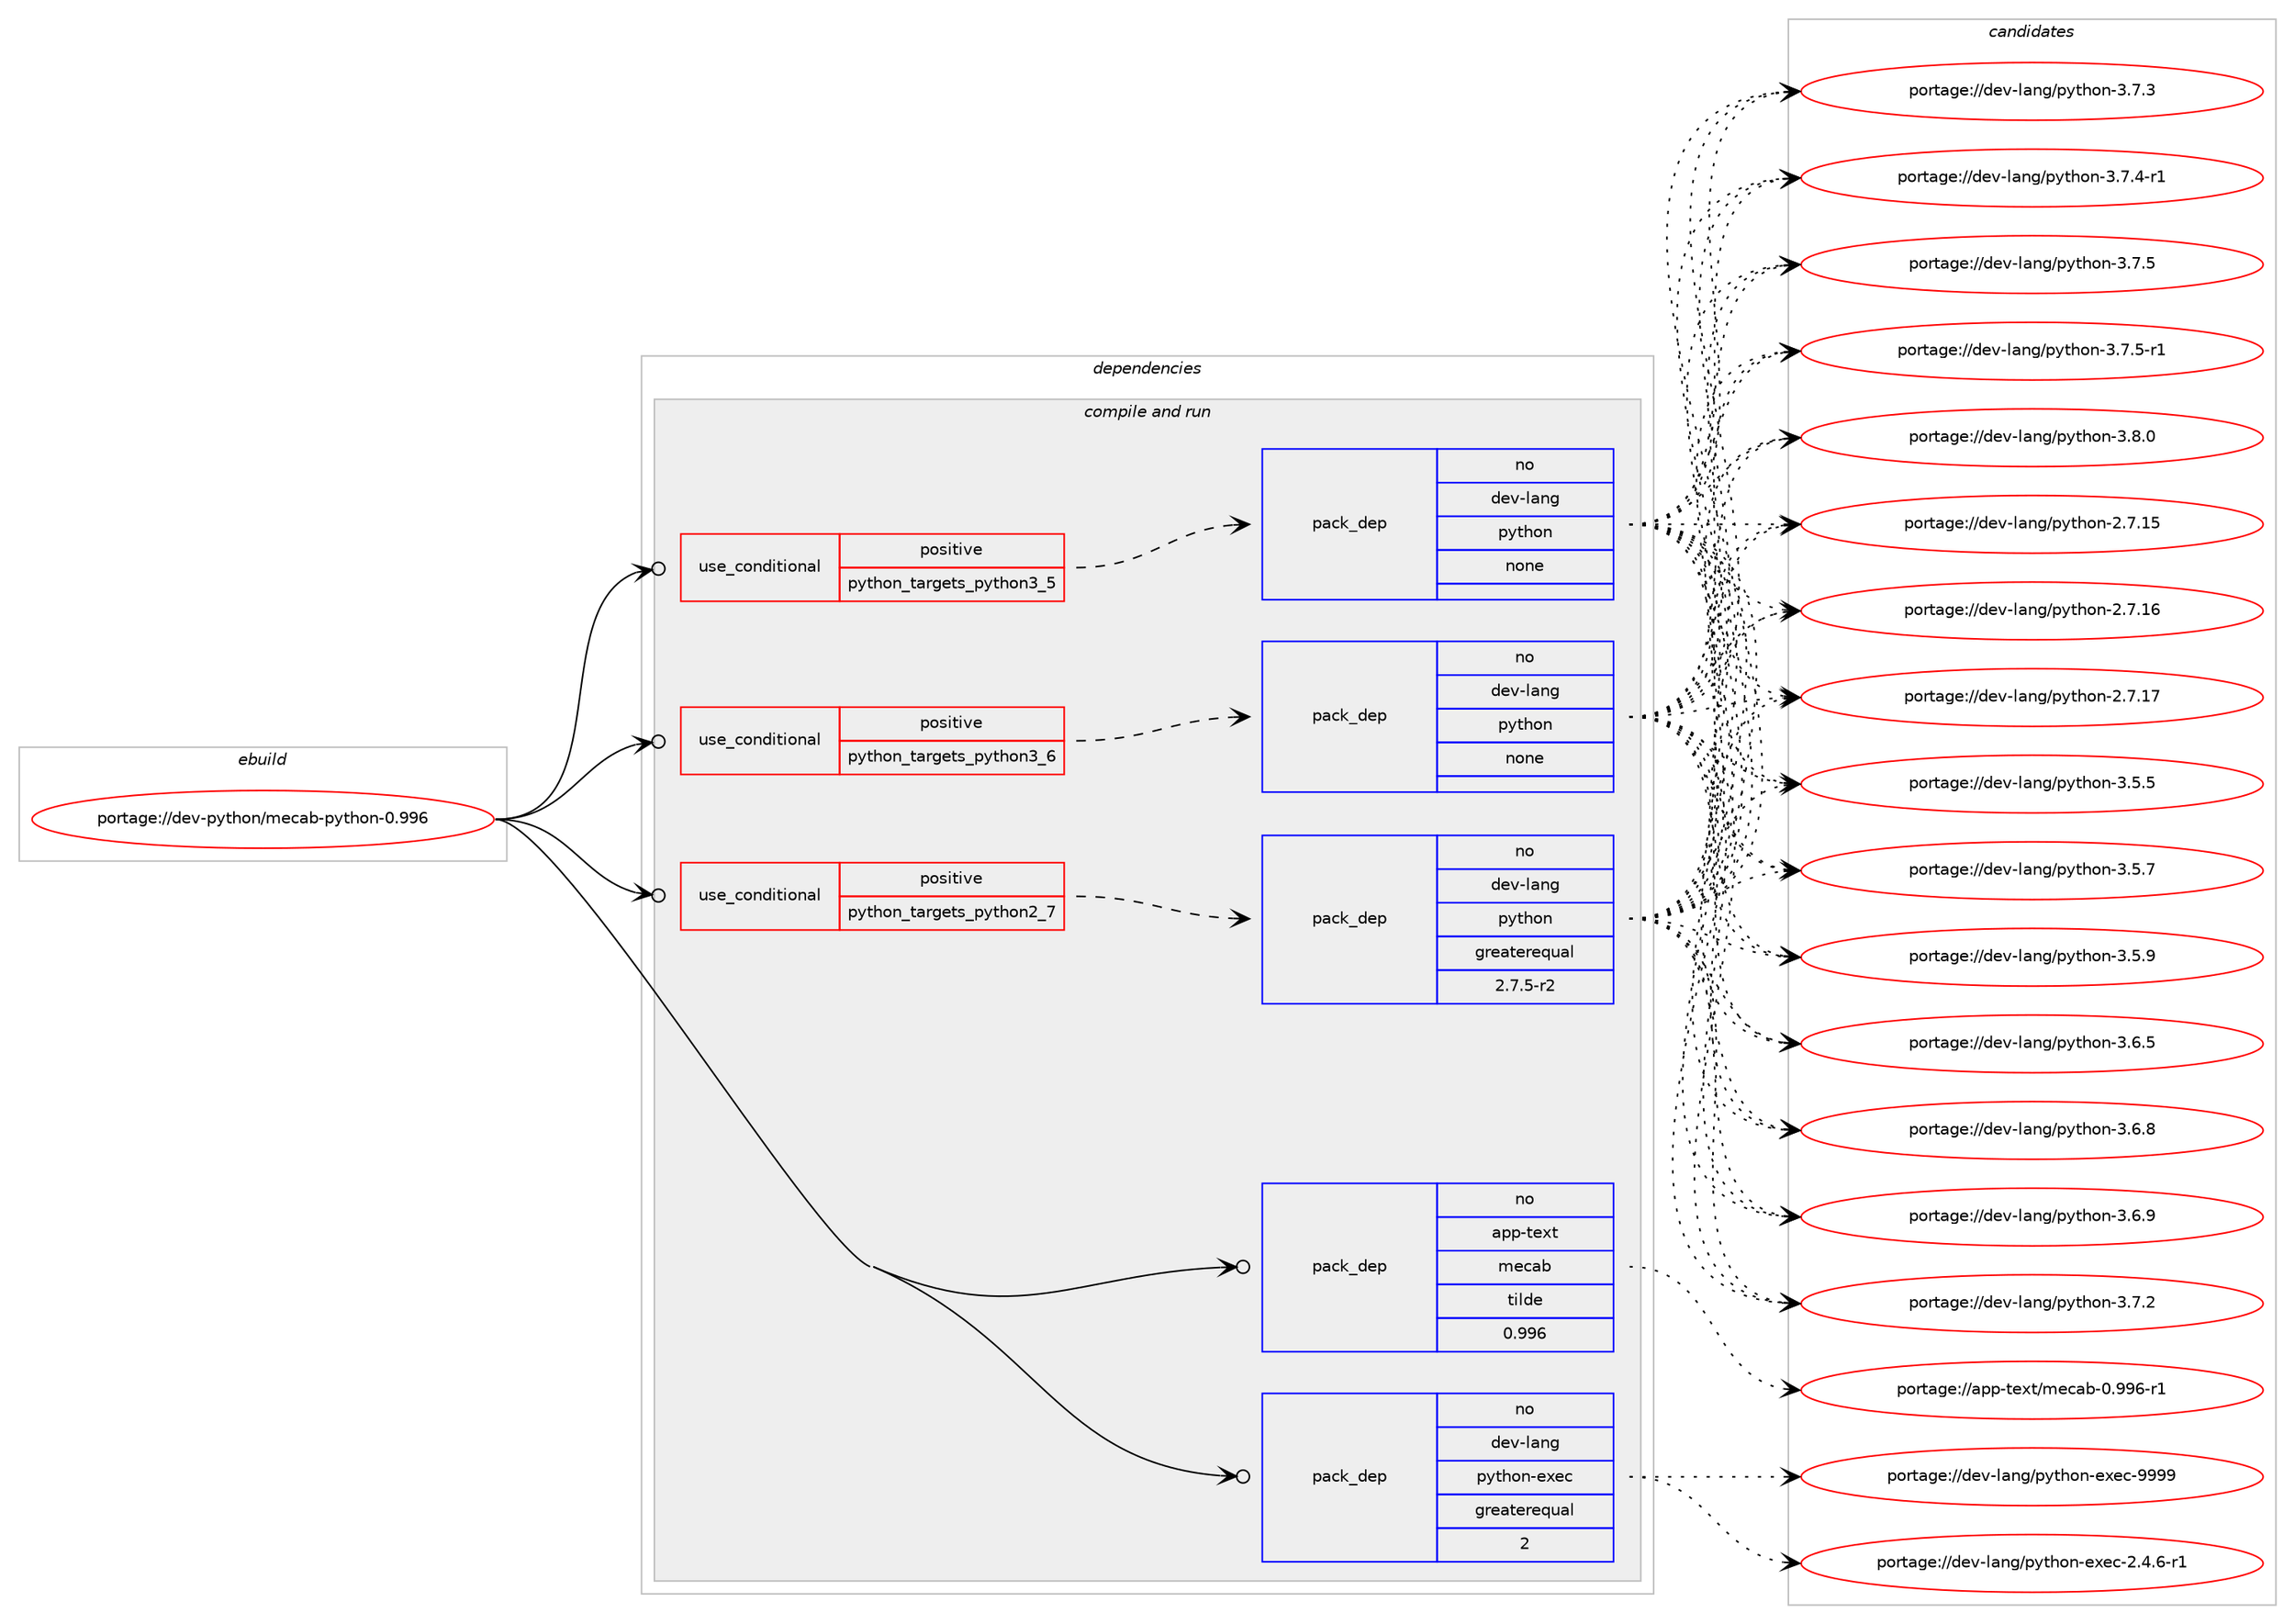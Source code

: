 digraph prolog {

# *************
# Graph options
# *************

newrank=true;
concentrate=true;
compound=true;
graph [rankdir=LR,fontname=Helvetica,fontsize=10,ranksep=1.5];#, ranksep=2.5, nodesep=0.2];
edge  [arrowhead=vee];
node  [fontname=Helvetica,fontsize=10];

# **********
# The ebuild
# **********

subgraph cluster_leftcol {
color=gray;
rank=same;
label=<<i>ebuild</i>>;
id [label="portage://dev-python/mecab-python-0.996", color=red, width=4, href="../dev-python/mecab-python-0.996.svg"];
}

# ****************
# The dependencies
# ****************

subgraph cluster_midcol {
color=gray;
label=<<i>dependencies</i>>;
subgraph cluster_compile {
fillcolor="#eeeeee";
style=filled;
label=<<i>compile</i>>;
}
subgraph cluster_compileandrun {
fillcolor="#eeeeee";
style=filled;
label=<<i>compile and run</i>>;
subgraph cond31699 {
dependency149227 [label=<<TABLE BORDER="0" CELLBORDER="1" CELLSPACING="0" CELLPADDING="4"><TR><TD ROWSPAN="3" CELLPADDING="10">use_conditional</TD></TR><TR><TD>positive</TD></TR><TR><TD>python_targets_python2_7</TD></TR></TABLE>>, shape=none, color=red];
subgraph pack114200 {
dependency149228 [label=<<TABLE BORDER="0" CELLBORDER="1" CELLSPACING="0" CELLPADDING="4" WIDTH="220"><TR><TD ROWSPAN="6" CELLPADDING="30">pack_dep</TD></TR><TR><TD WIDTH="110">no</TD></TR><TR><TD>dev-lang</TD></TR><TR><TD>python</TD></TR><TR><TD>greaterequal</TD></TR><TR><TD>2.7.5-r2</TD></TR></TABLE>>, shape=none, color=blue];
}
dependency149227:e -> dependency149228:w [weight=20,style="dashed",arrowhead="vee"];
}
id:e -> dependency149227:w [weight=20,style="solid",arrowhead="odotvee"];
subgraph cond31700 {
dependency149229 [label=<<TABLE BORDER="0" CELLBORDER="1" CELLSPACING="0" CELLPADDING="4"><TR><TD ROWSPAN="3" CELLPADDING="10">use_conditional</TD></TR><TR><TD>positive</TD></TR><TR><TD>python_targets_python3_5</TD></TR></TABLE>>, shape=none, color=red];
subgraph pack114201 {
dependency149230 [label=<<TABLE BORDER="0" CELLBORDER="1" CELLSPACING="0" CELLPADDING="4" WIDTH="220"><TR><TD ROWSPAN="6" CELLPADDING="30">pack_dep</TD></TR><TR><TD WIDTH="110">no</TD></TR><TR><TD>dev-lang</TD></TR><TR><TD>python</TD></TR><TR><TD>none</TD></TR><TR><TD></TD></TR></TABLE>>, shape=none, color=blue];
}
dependency149229:e -> dependency149230:w [weight=20,style="dashed",arrowhead="vee"];
}
id:e -> dependency149229:w [weight=20,style="solid",arrowhead="odotvee"];
subgraph cond31701 {
dependency149231 [label=<<TABLE BORDER="0" CELLBORDER="1" CELLSPACING="0" CELLPADDING="4"><TR><TD ROWSPAN="3" CELLPADDING="10">use_conditional</TD></TR><TR><TD>positive</TD></TR><TR><TD>python_targets_python3_6</TD></TR></TABLE>>, shape=none, color=red];
subgraph pack114202 {
dependency149232 [label=<<TABLE BORDER="0" CELLBORDER="1" CELLSPACING="0" CELLPADDING="4" WIDTH="220"><TR><TD ROWSPAN="6" CELLPADDING="30">pack_dep</TD></TR><TR><TD WIDTH="110">no</TD></TR><TR><TD>dev-lang</TD></TR><TR><TD>python</TD></TR><TR><TD>none</TD></TR><TR><TD></TD></TR></TABLE>>, shape=none, color=blue];
}
dependency149231:e -> dependency149232:w [weight=20,style="dashed",arrowhead="vee"];
}
id:e -> dependency149231:w [weight=20,style="solid",arrowhead="odotvee"];
subgraph pack114203 {
dependency149233 [label=<<TABLE BORDER="0" CELLBORDER="1" CELLSPACING="0" CELLPADDING="4" WIDTH="220"><TR><TD ROWSPAN="6" CELLPADDING="30">pack_dep</TD></TR><TR><TD WIDTH="110">no</TD></TR><TR><TD>app-text</TD></TR><TR><TD>mecab</TD></TR><TR><TD>tilde</TD></TR><TR><TD>0.996</TD></TR></TABLE>>, shape=none, color=blue];
}
id:e -> dependency149233:w [weight=20,style="solid",arrowhead="odotvee"];
subgraph pack114204 {
dependency149234 [label=<<TABLE BORDER="0" CELLBORDER="1" CELLSPACING="0" CELLPADDING="4" WIDTH="220"><TR><TD ROWSPAN="6" CELLPADDING="30">pack_dep</TD></TR><TR><TD WIDTH="110">no</TD></TR><TR><TD>dev-lang</TD></TR><TR><TD>python-exec</TD></TR><TR><TD>greaterequal</TD></TR><TR><TD>2</TD></TR></TABLE>>, shape=none, color=blue];
}
id:e -> dependency149234:w [weight=20,style="solid",arrowhead="odotvee"];
}
subgraph cluster_run {
fillcolor="#eeeeee";
style=filled;
label=<<i>run</i>>;
}
}

# **************
# The candidates
# **************

subgraph cluster_choices {
rank=same;
color=gray;
label=<<i>candidates</i>>;

subgraph choice114200 {
color=black;
nodesep=1;
choiceportage10010111845108971101034711212111610411111045504655464953 [label="portage://dev-lang/python-2.7.15", color=red, width=4,href="../dev-lang/python-2.7.15.svg"];
choiceportage10010111845108971101034711212111610411111045504655464954 [label="portage://dev-lang/python-2.7.16", color=red, width=4,href="../dev-lang/python-2.7.16.svg"];
choiceportage10010111845108971101034711212111610411111045504655464955 [label="portage://dev-lang/python-2.7.17", color=red, width=4,href="../dev-lang/python-2.7.17.svg"];
choiceportage100101118451089711010347112121116104111110455146534653 [label="portage://dev-lang/python-3.5.5", color=red, width=4,href="../dev-lang/python-3.5.5.svg"];
choiceportage100101118451089711010347112121116104111110455146534655 [label="portage://dev-lang/python-3.5.7", color=red, width=4,href="../dev-lang/python-3.5.7.svg"];
choiceportage100101118451089711010347112121116104111110455146534657 [label="portage://dev-lang/python-3.5.9", color=red, width=4,href="../dev-lang/python-3.5.9.svg"];
choiceportage100101118451089711010347112121116104111110455146544653 [label="portage://dev-lang/python-3.6.5", color=red, width=4,href="../dev-lang/python-3.6.5.svg"];
choiceportage100101118451089711010347112121116104111110455146544656 [label="portage://dev-lang/python-3.6.8", color=red, width=4,href="../dev-lang/python-3.6.8.svg"];
choiceportage100101118451089711010347112121116104111110455146544657 [label="portage://dev-lang/python-3.6.9", color=red, width=4,href="../dev-lang/python-3.6.9.svg"];
choiceportage100101118451089711010347112121116104111110455146554650 [label="portage://dev-lang/python-3.7.2", color=red, width=4,href="../dev-lang/python-3.7.2.svg"];
choiceportage100101118451089711010347112121116104111110455146554651 [label="portage://dev-lang/python-3.7.3", color=red, width=4,href="../dev-lang/python-3.7.3.svg"];
choiceportage1001011184510897110103471121211161041111104551465546524511449 [label="portage://dev-lang/python-3.7.4-r1", color=red, width=4,href="../dev-lang/python-3.7.4-r1.svg"];
choiceportage100101118451089711010347112121116104111110455146554653 [label="portage://dev-lang/python-3.7.5", color=red, width=4,href="../dev-lang/python-3.7.5.svg"];
choiceportage1001011184510897110103471121211161041111104551465546534511449 [label="portage://dev-lang/python-3.7.5-r1", color=red, width=4,href="../dev-lang/python-3.7.5-r1.svg"];
choiceportage100101118451089711010347112121116104111110455146564648 [label="portage://dev-lang/python-3.8.0", color=red, width=4,href="../dev-lang/python-3.8.0.svg"];
dependency149228:e -> choiceportage10010111845108971101034711212111610411111045504655464953:w [style=dotted,weight="100"];
dependency149228:e -> choiceportage10010111845108971101034711212111610411111045504655464954:w [style=dotted,weight="100"];
dependency149228:e -> choiceportage10010111845108971101034711212111610411111045504655464955:w [style=dotted,weight="100"];
dependency149228:e -> choiceportage100101118451089711010347112121116104111110455146534653:w [style=dotted,weight="100"];
dependency149228:e -> choiceportage100101118451089711010347112121116104111110455146534655:w [style=dotted,weight="100"];
dependency149228:e -> choiceportage100101118451089711010347112121116104111110455146534657:w [style=dotted,weight="100"];
dependency149228:e -> choiceportage100101118451089711010347112121116104111110455146544653:w [style=dotted,weight="100"];
dependency149228:e -> choiceportage100101118451089711010347112121116104111110455146544656:w [style=dotted,weight="100"];
dependency149228:e -> choiceportage100101118451089711010347112121116104111110455146544657:w [style=dotted,weight="100"];
dependency149228:e -> choiceportage100101118451089711010347112121116104111110455146554650:w [style=dotted,weight="100"];
dependency149228:e -> choiceportage100101118451089711010347112121116104111110455146554651:w [style=dotted,weight="100"];
dependency149228:e -> choiceportage1001011184510897110103471121211161041111104551465546524511449:w [style=dotted,weight="100"];
dependency149228:e -> choiceportage100101118451089711010347112121116104111110455146554653:w [style=dotted,weight="100"];
dependency149228:e -> choiceportage1001011184510897110103471121211161041111104551465546534511449:w [style=dotted,weight="100"];
dependency149228:e -> choiceportage100101118451089711010347112121116104111110455146564648:w [style=dotted,weight="100"];
}
subgraph choice114201 {
color=black;
nodesep=1;
choiceportage10010111845108971101034711212111610411111045504655464953 [label="portage://dev-lang/python-2.7.15", color=red, width=4,href="../dev-lang/python-2.7.15.svg"];
choiceportage10010111845108971101034711212111610411111045504655464954 [label="portage://dev-lang/python-2.7.16", color=red, width=4,href="../dev-lang/python-2.7.16.svg"];
choiceportage10010111845108971101034711212111610411111045504655464955 [label="portage://dev-lang/python-2.7.17", color=red, width=4,href="../dev-lang/python-2.7.17.svg"];
choiceportage100101118451089711010347112121116104111110455146534653 [label="portage://dev-lang/python-3.5.5", color=red, width=4,href="../dev-lang/python-3.5.5.svg"];
choiceportage100101118451089711010347112121116104111110455146534655 [label="portage://dev-lang/python-3.5.7", color=red, width=4,href="../dev-lang/python-3.5.7.svg"];
choiceportage100101118451089711010347112121116104111110455146534657 [label="portage://dev-lang/python-3.5.9", color=red, width=4,href="../dev-lang/python-3.5.9.svg"];
choiceportage100101118451089711010347112121116104111110455146544653 [label="portage://dev-lang/python-3.6.5", color=red, width=4,href="../dev-lang/python-3.6.5.svg"];
choiceportage100101118451089711010347112121116104111110455146544656 [label="portage://dev-lang/python-3.6.8", color=red, width=4,href="../dev-lang/python-3.6.8.svg"];
choiceportage100101118451089711010347112121116104111110455146544657 [label="portage://dev-lang/python-3.6.9", color=red, width=4,href="../dev-lang/python-3.6.9.svg"];
choiceportage100101118451089711010347112121116104111110455146554650 [label="portage://dev-lang/python-3.7.2", color=red, width=4,href="../dev-lang/python-3.7.2.svg"];
choiceportage100101118451089711010347112121116104111110455146554651 [label="portage://dev-lang/python-3.7.3", color=red, width=4,href="../dev-lang/python-3.7.3.svg"];
choiceportage1001011184510897110103471121211161041111104551465546524511449 [label="portage://dev-lang/python-3.7.4-r1", color=red, width=4,href="../dev-lang/python-3.7.4-r1.svg"];
choiceportage100101118451089711010347112121116104111110455146554653 [label="portage://dev-lang/python-3.7.5", color=red, width=4,href="../dev-lang/python-3.7.5.svg"];
choiceportage1001011184510897110103471121211161041111104551465546534511449 [label="portage://dev-lang/python-3.7.5-r1", color=red, width=4,href="../dev-lang/python-3.7.5-r1.svg"];
choiceportage100101118451089711010347112121116104111110455146564648 [label="portage://dev-lang/python-3.8.0", color=red, width=4,href="../dev-lang/python-3.8.0.svg"];
dependency149230:e -> choiceportage10010111845108971101034711212111610411111045504655464953:w [style=dotted,weight="100"];
dependency149230:e -> choiceportage10010111845108971101034711212111610411111045504655464954:w [style=dotted,weight="100"];
dependency149230:e -> choiceportage10010111845108971101034711212111610411111045504655464955:w [style=dotted,weight="100"];
dependency149230:e -> choiceportage100101118451089711010347112121116104111110455146534653:w [style=dotted,weight="100"];
dependency149230:e -> choiceportage100101118451089711010347112121116104111110455146534655:w [style=dotted,weight="100"];
dependency149230:e -> choiceportage100101118451089711010347112121116104111110455146534657:w [style=dotted,weight="100"];
dependency149230:e -> choiceportage100101118451089711010347112121116104111110455146544653:w [style=dotted,weight="100"];
dependency149230:e -> choiceportage100101118451089711010347112121116104111110455146544656:w [style=dotted,weight="100"];
dependency149230:e -> choiceportage100101118451089711010347112121116104111110455146544657:w [style=dotted,weight="100"];
dependency149230:e -> choiceportage100101118451089711010347112121116104111110455146554650:w [style=dotted,weight="100"];
dependency149230:e -> choiceportage100101118451089711010347112121116104111110455146554651:w [style=dotted,weight="100"];
dependency149230:e -> choiceportage1001011184510897110103471121211161041111104551465546524511449:w [style=dotted,weight="100"];
dependency149230:e -> choiceportage100101118451089711010347112121116104111110455146554653:w [style=dotted,weight="100"];
dependency149230:e -> choiceportage1001011184510897110103471121211161041111104551465546534511449:w [style=dotted,weight="100"];
dependency149230:e -> choiceportage100101118451089711010347112121116104111110455146564648:w [style=dotted,weight="100"];
}
subgraph choice114202 {
color=black;
nodesep=1;
choiceportage10010111845108971101034711212111610411111045504655464953 [label="portage://dev-lang/python-2.7.15", color=red, width=4,href="../dev-lang/python-2.7.15.svg"];
choiceportage10010111845108971101034711212111610411111045504655464954 [label="portage://dev-lang/python-2.7.16", color=red, width=4,href="../dev-lang/python-2.7.16.svg"];
choiceportage10010111845108971101034711212111610411111045504655464955 [label="portage://dev-lang/python-2.7.17", color=red, width=4,href="../dev-lang/python-2.7.17.svg"];
choiceportage100101118451089711010347112121116104111110455146534653 [label="portage://dev-lang/python-3.5.5", color=red, width=4,href="../dev-lang/python-3.5.5.svg"];
choiceportage100101118451089711010347112121116104111110455146534655 [label="portage://dev-lang/python-3.5.7", color=red, width=4,href="../dev-lang/python-3.5.7.svg"];
choiceportage100101118451089711010347112121116104111110455146534657 [label="portage://dev-lang/python-3.5.9", color=red, width=4,href="../dev-lang/python-3.5.9.svg"];
choiceportage100101118451089711010347112121116104111110455146544653 [label="portage://dev-lang/python-3.6.5", color=red, width=4,href="../dev-lang/python-3.6.5.svg"];
choiceportage100101118451089711010347112121116104111110455146544656 [label="portage://dev-lang/python-3.6.8", color=red, width=4,href="../dev-lang/python-3.6.8.svg"];
choiceportage100101118451089711010347112121116104111110455146544657 [label="portage://dev-lang/python-3.6.9", color=red, width=4,href="../dev-lang/python-3.6.9.svg"];
choiceportage100101118451089711010347112121116104111110455146554650 [label="portage://dev-lang/python-3.7.2", color=red, width=4,href="../dev-lang/python-3.7.2.svg"];
choiceportage100101118451089711010347112121116104111110455146554651 [label="portage://dev-lang/python-3.7.3", color=red, width=4,href="../dev-lang/python-3.7.3.svg"];
choiceportage1001011184510897110103471121211161041111104551465546524511449 [label="portage://dev-lang/python-3.7.4-r1", color=red, width=4,href="../dev-lang/python-3.7.4-r1.svg"];
choiceportage100101118451089711010347112121116104111110455146554653 [label="portage://dev-lang/python-3.7.5", color=red, width=4,href="../dev-lang/python-3.7.5.svg"];
choiceportage1001011184510897110103471121211161041111104551465546534511449 [label="portage://dev-lang/python-3.7.5-r1", color=red, width=4,href="../dev-lang/python-3.7.5-r1.svg"];
choiceportage100101118451089711010347112121116104111110455146564648 [label="portage://dev-lang/python-3.8.0", color=red, width=4,href="../dev-lang/python-3.8.0.svg"];
dependency149232:e -> choiceportage10010111845108971101034711212111610411111045504655464953:w [style=dotted,weight="100"];
dependency149232:e -> choiceportage10010111845108971101034711212111610411111045504655464954:w [style=dotted,weight="100"];
dependency149232:e -> choiceportage10010111845108971101034711212111610411111045504655464955:w [style=dotted,weight="100"];
dependency149232:e -> choiceportage100101118451089711010347112121116104111110455146534653:w [style=dotted,weight="100"];
dependency149232:e -> choiceportage100101118451089711010347112121116104111110455146534655:w [style=dotted,weight="100"];
dependency149232:e -> choiceportage100101118451089711010347112121116104111110455146534657:w [style=dotted,weight="100"];
dependency149232:e -> choiceportage100101118451089711010347112121116104111110455146544653:w [style=dotted,weight="100"];
dependency149232:e -> choiceportage100101118451089711010347112121116104111110455146544656:w [style=dotted,weight="100"];
dependency149232:e -> choiceportage100101118451089711010347112121116104111110455146544657:w [style=dotted,weight="100"];
dependency149232:e -> choiceportage100101118451089711010347112121116104111110455146554650:w [style=dotted,weight="100"];
dependency149232:e -> choiceportage100101118451089711010347112121116104111110455146554651:w [style=dotted,weight="100"];
dependency149232:e -> choiceportage1001011184510897110103471121211161041111104551465546524511449:w [style=dotted,weight="100"];
dependency149232:e -> choiceportage100101118451089711010347112121116104111110455146554653:w [style=dotted,weight="100"];
dependency149232:e -> choiceportage1001011184510897110103471121211161041111104551465546534511449:w [style=dotted,weight="100"];
dependency149232:e -> choiceportage100101118451089711010347112121116104111110455146564648:w [style=dotted,weight="100"];
}
subgraph choice114203 {
color=black;
nodesep=1;
choiceportage9711211245116101120116471091019997984548465757544511449 [label="portage://app-text/mecab-0.996-r1", color=red, width=4,href="../app-text/mecab-0.996-r1.svg"];
dependency149233:e -> choiceportage9711211245116101120116471091019997984548465757544511449:w [style=dotted,weight="100"];
}
subgraph choice114204 {
color=black;
nodesep=1;
choiceportage10010111845108971101034711212111610411111045101120101994550465246544511449 [label="portage://dev-lang/python-exec-2.4.6-r1", color=red, width=4,href="../dev-lang/python-exec-2.4.6-r1.svg"];
choiceportage10010111845108971101034711212111610411111045101120101994557575757 [label="portage://dev-lang/python-exec-9999", color=red, width=4,href="../dev-lang/python-exec-9999.svg"];
dependency149234:e -> choiceportage10010111845108971101034711212111610411111045101120101994550465246544511449:w [style=dotted,weight="100"];
dependency149234:e -> choiceportage10010111845108971101034711212111610411111045101120101994557575757:w [style=dotted,weight="100"];
}
}

}
